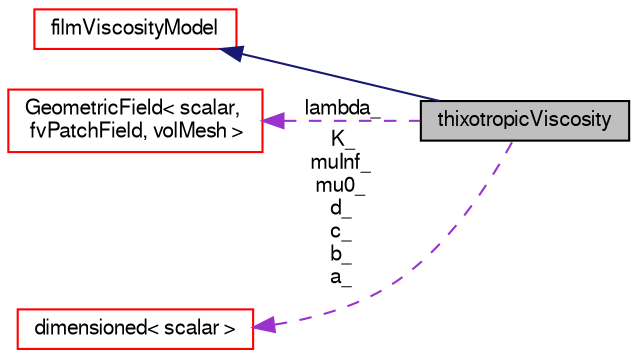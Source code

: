 digraph "thixotropicViscosity"
{
  bgcolor="transparent";
  edge [fontname="FreeSans",fontsize="10",labelfontname="FreeSans",labelfontsize="10"];
  node [fontname="FreeSans",fontsize="10",shape=record];
  rankdir="LR";
  Node4 [label="thixotropicViscosity",height=0.2,width=0.4,color="black", fillcolor="grey75", style="filled", fontcolor="black"];
  Node5 -> Node4 [dir="back",color="midnightblue",fontsize="10",style="solid",fontname="FreeSans"];
  Node5 [label="filmViscosityModel",height=0.2,width=0.4,color="red",URL="$a29138.html"];
  Node89 -> Node4 [dir="back",color="darkorchid3",fontsize="10",style="dashed",label=" lambda_" ,fontname="FreeSans"];
  Node89 [label="GeometricField\< scalar,\l fvPatchField, volMesh \>",height=0.2,width=0.4,color="red",URL="$a22434.html"];
  Node91 -> Node4 [dir="back",color="darkorchid3",fontsize="10",style="dashed",label=" K_\nmuInf_\nmu0_\nd_\nc_\nb_\na_" ,fontname="FreeSans"];
  Node91 [label="dimensioned\< scalar \>",height=0.2,width=0.4,color="red",URL="$a26366.html"];
}
